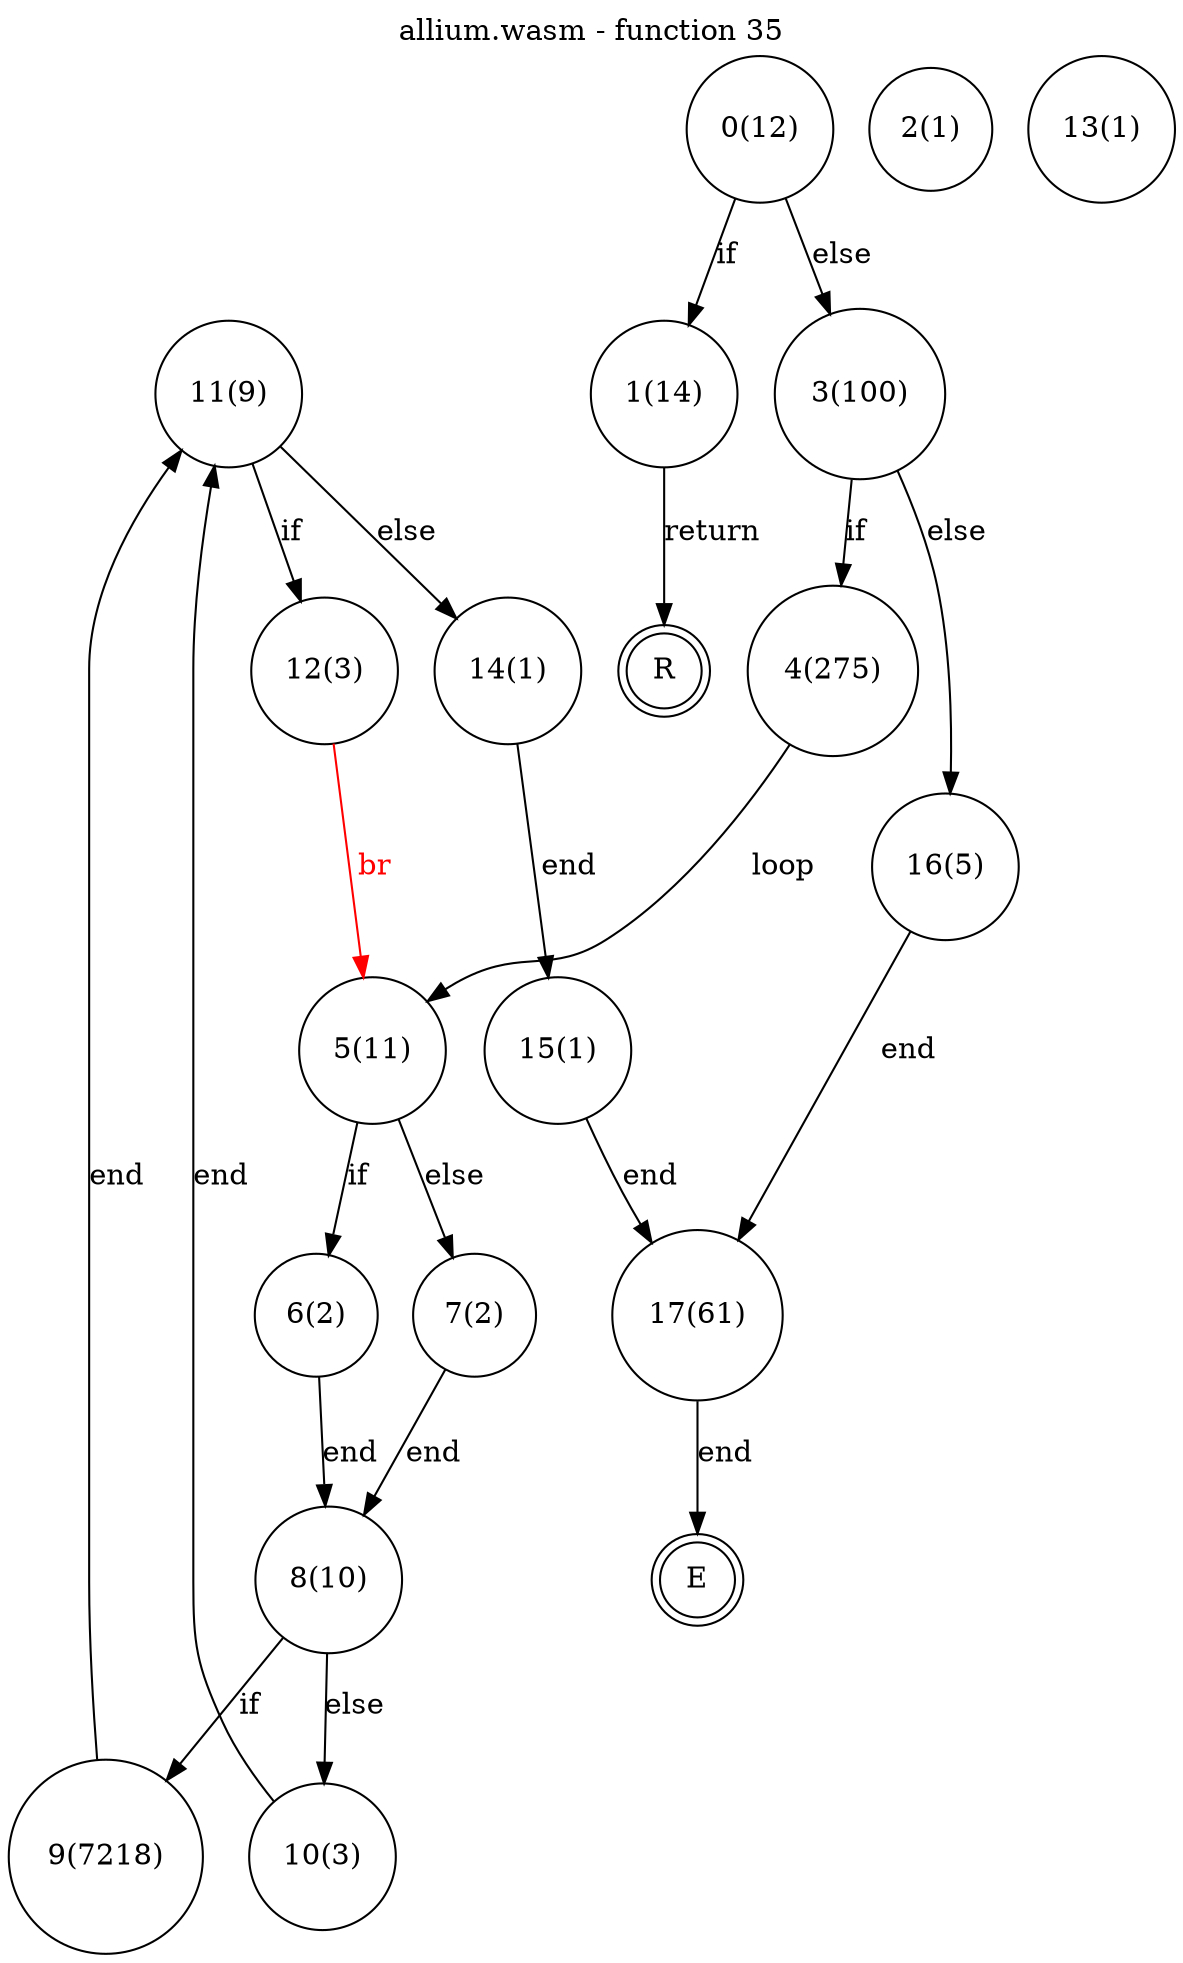 digraph finite_state_machine {
    label = "allium.wasm - function 35"
    labelloc =  t
    labelfontsize = 16
    labelfontcolor = black
    labelfontname = "Helvetica"
    node [shape = doublecircle]; E R ;
node [shape=circle, fontcolor=black, style="", label="0(12)"]0
node [shape=circle, fontcolor=black, style="", label="1(14)"]1
node [shape=circle, fontcolor=black, style="", label="2(1)"]2
node [shape=circle, fontcolor=black, style="", label="3(100)"]3
node [shape=circle, fontcolor=black, style="", label="4(275)"]4
node [shape=circle, fontcolor=black, style="", label="5(11)"]5
node [shape=circle, fontcolor=black, style="", label="6(2)"]6
node [shape=circle, fontcolor=black, style="", label="7(2)"]7
node [shape=circle, fontcolor=black, style="", label="8(10)"]8
node [shape=circle, fontcolor=black, style="", label="9(7218)"]9
node [shape=circle, fontcolor=black, style="", label="10(3)"]10
node [shape=circle, fontcolor=black, style="", label="11(9)"]11
node [shape=circle, fontcolor=black, style="", label="12(3)"]12
node [shape=circle, fontcolor=black, style="", label="13(1)"]13
node [shape=circle, fontcolor=black, style="", label="14(1)"]14
node [shape=circle, fontcolor=black, style="", label="15(1)"]15
node [shape=circle, fontcolor=black, style="", label="16(5)"]16
node [shape=circle, fontcolor=black, style="", label="17(61)"]17
node [shape=circle, fontcolor=black, style="", label="E"]E
node [shape=circle, fontcolor=black, style="", label="R"]R
    0 -> 1[label="if"];
    0 -> 3[label="else"];
    1 -> R[label="return"];
    3 -> 4[label="if"];
    3 -> 16[label="else"];
    4 -> 5[label="loop"];
    5 -> 6[label="if"];
    5 -> 7[label="else"];
    6 -> 8[label="end"];
    7 -> 8[label="end"];
    8 -> 9[label="if"];
    8 -> 10[label="else"];
    9 -> 11[label="end"];
    10 -> 11[label="end"];
    11 -> 12[label="if"];
    11 -> 14[label="else"];
    12 -> 5[color="red" fontcolor="red" label="br"];
    14 -> 15[label="end"];
    15 -> 17[label="end"];
    16 -> 17[label="end"];
    17 -> E[label="end"];
}
